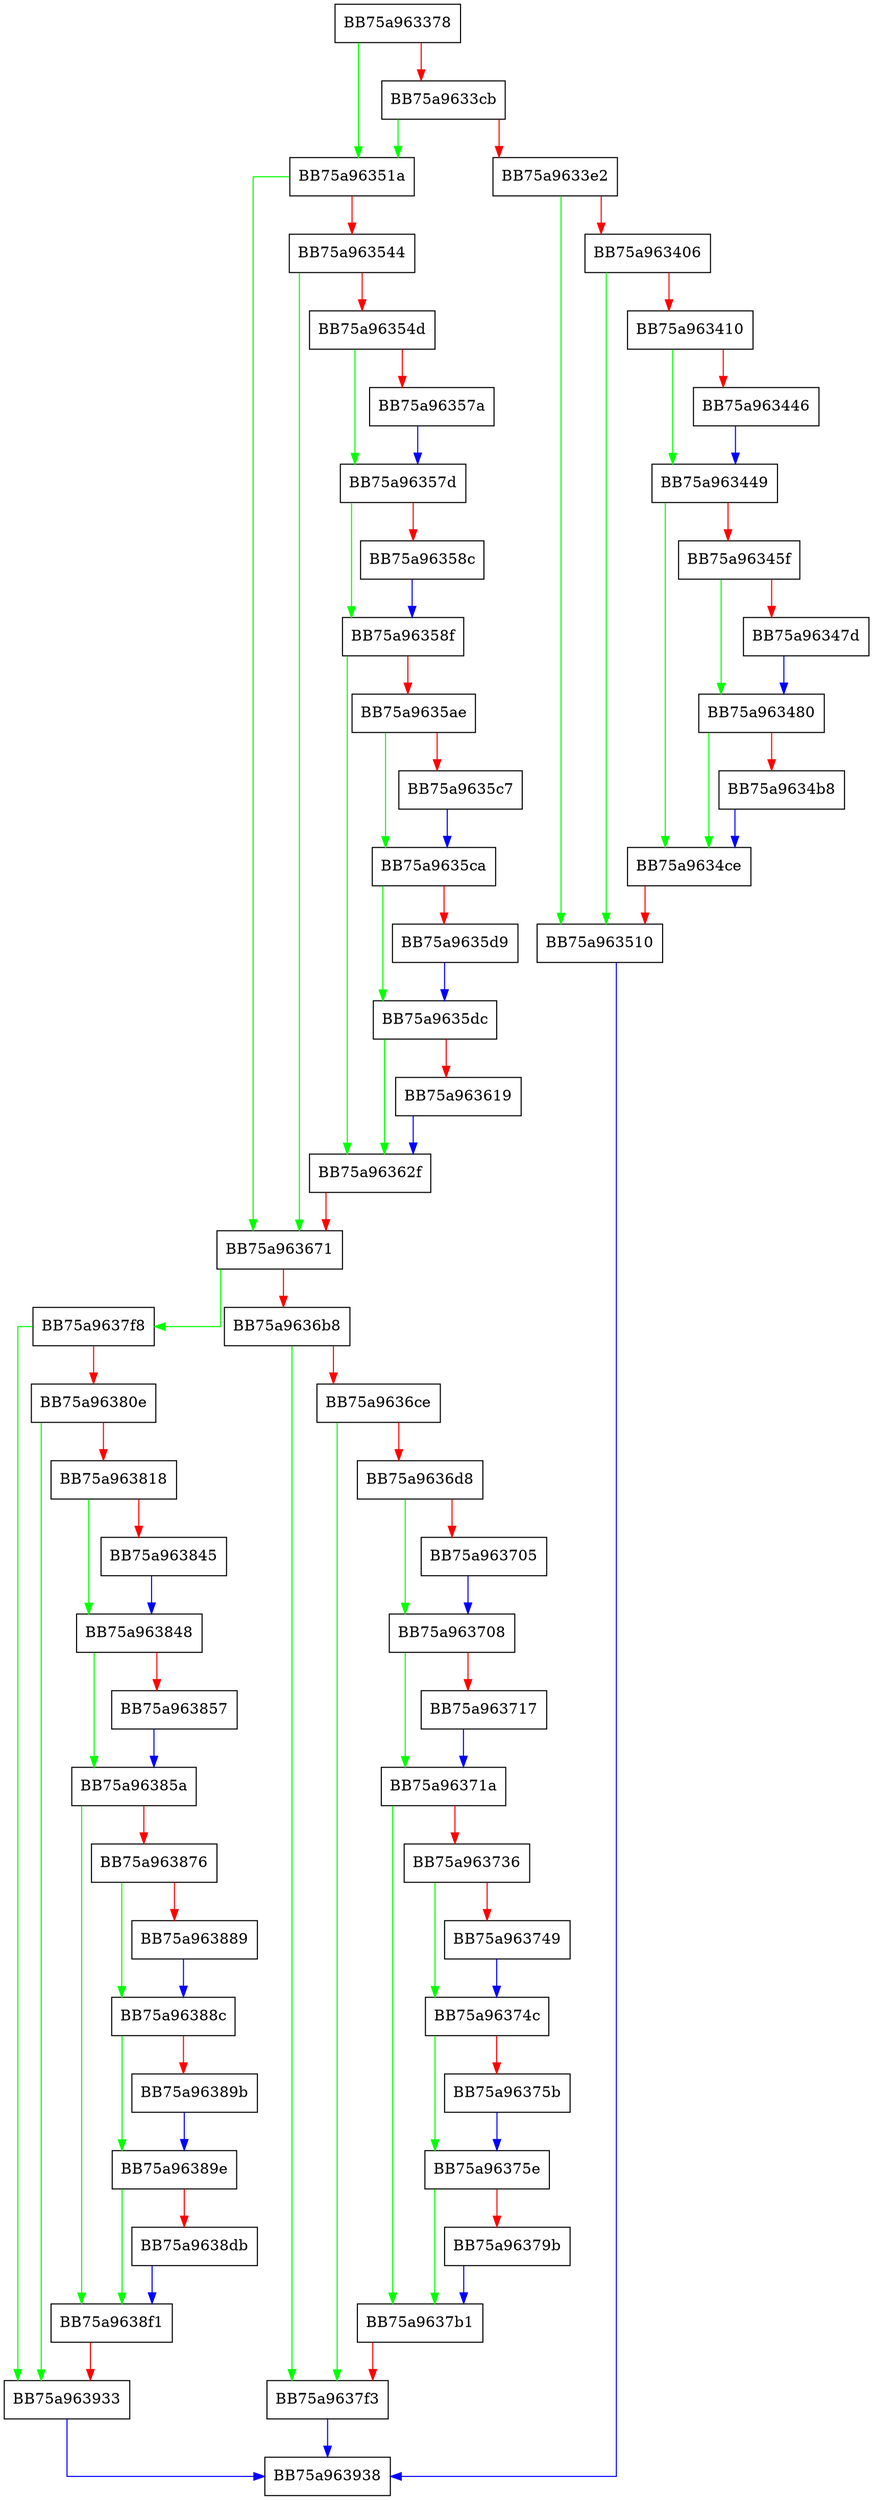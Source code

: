 digraph _read_and_set_model {
  node [shape="box"];
  graph [splines=ortho];
  BB75a963378 -> BB75a96351a [color="green"];
  BB75a963378 -> BB75a9633cb [color="red"];
  BB75a9633cb -> BB75a96351a [color="green"];
  BB75a9633cb -> BB75a9633e2 [color="red"];
  BB75a9633e2 -> BB75a963510 [color="green"];
  BB75a9633e2 -> BB75a963406 [color="red"];
  BB75a963406 -> BB75a963510 [color="green"];
  BB75a963406 -> BB75a963410 [color="red"];
  BB75a963410 -> BB75a963449 [color="green"];
  BB75a963410 -> BB75a963446 [color="red"];
  BB75a963446 -> BB75a963449 [color="blue"];
  BB75a963449 -> BB75a9634ce [color="green"];
  BB75a963449 -> BB75a96345f [color="red"];
  BB75a96345f -> BB75a963480 [color="green"];
  BB75a96345f -> BB75a96347d [color="red"];
  BB75a96347d -> BB75a963480 [color="blue"];
  BB75a963480 -> BB75a9634ce [color="green"];
  BB75a963480 -> BB75a9634b8 [color="red"];
  BB75a9634b8 -> BB75a9634ce [color="blue"];
  BB75a9634ce -> BB75a963510 [color="red"];
  BB75a963510 -> BB75a963938 [color="blue"];
  BB75a96351a -> BB75a963671 [color="green"];
  BB75a96351a -> BB75a963544 [color="red"];
  BB75a963544 -> BB75a963671 [color="green"];
  BB75a963544 -> BB75a96354d [color="red"];
  BB75a96354d -> BB75a96357d [color="green"];
  BB75a96354d -> BB75a96357a [color="red"];
  BB75a96357a -> BB75a96357d [color="blue"];
  BB75a96357d -> BB75a96358f [color="green"];
  BB75a96357d -> BB75a96358c [color="red"];
  BB75a96358c -> BB75a96358f [color="blue"];
  BB75a96358f -> BB75a96362f [color="green"];
  BB75a96358f -> BB75a9635ae [color="red"];
  BB75a9635ae -> BB75a9635ca [color="green"];
  BB75a9635ae -> BB75a9635c7 [color="red"];
  BB75a9635c7 -> BB75a9635ca [color="blue"];
  BB75a9635ca -> BB75a9635dc [color="green"];
  BB75a9635ca -> BB75a9635d9 [color="red"];
  BB75a9635d9 -> BB75a9635dc [color="blue"];
  BB75a9635dc -> BB75a96362f [color="green"];
  BB75a9635dc -> BB75a963619 [color="red"];
  BB75a963619 -> BB75a96362f [color="blue"];
  BB75a96362f -> BB75a963671 [color="red"];
  BB75a963671 -> BB75a9637f8 [color="green"];
  BB75a963671 -> BB75a9636b8 [color="red"];
  BB75a9636b8 -> BB75a9637f3 [color="green"];
  BB75a9636b8 -> BB75a9636ce [color="red"];
  BB75a9636ce -> BB75a9637f3 [color="green"];
  BB75a9636ce -> BB75a9636d8 [color="red"];
  BB75a9636d8 -> BB75a963708 [color="green"];
  BB75a9636d8 -> BB75a963705 [color="red"];
  BB75a963705 -> BB75a963708 [color="blue"];
  BB75a963708 -> BB75a96371a [color="green"];
  BB75a963708 -> BB75a963717 [color="red"];
  BB75a963717 -> BB75a96371a [color="blue"];
  BB75a96371a -> BB75a9637b1 [color="green"];
  BB75a96371a -> BB75a963736 [color="red"];
  BB75a963736 -> BB75a96374c [color="green"];
  BB75a963736 -> BB75a963749 [color="red"];
  BB75a963749 -> BB75a96374c [color="blue"];
  BB75a96374c -> BB75a96375e [color="green"];
  BB75a96374c -> BB75a96375b [color="red"];
  BB75a96375b -> BB75a96375e [color="blue"];
  BB75a96375e -> BB75a9637b1 [color="green"];
  BB75a96375e -> BB75a96379b [color="red"];
  BB75a96379b -> BB75a9637b1 [color="blue"];
  BB75a9637b1 -> BB75a9637f3 [color="red"];
  BB75a9637f3 -> BB75a963938 [color="blue"];
  BB75a9637f8 -> BB75a963933 [color="green"];
  BB75a9637f8 -> BB75a96380e [color="red"];
  BB75a96380e -> BB75a963933 [color="green"];
  BB75a96380e -> BB75a963818 [color="red"];
  BB75a963818 -> BB75a963848 [color="green"];
  BB75a963818 -> BB75a963845 [color="red"];
  BB75a963845 -> BB75a963848 [color="blue"];
  BB75a963848 -> BB75a96385a [color="green"];
  BB75a963848 -> BB75a963857 [color="red"];
  BB75a963857 -> BB75a96385a [color="blue"];
  BB75a96385a -> BB75a9638f1 [color="green"];
  BB75a96385a -> BB75a963876 [color="red"];
  BB75a963876 -> BB75a96388c [color="green"];
  BB75a963876 -> BB75a963889 [color="red"];
  BB75a963889 -> BB75a96388c [color="blue"];
  BB75a96388c -> BB75a96389e [color="green"];
  BB75a96388c -> BB75a96389b [color="red"];
  BB75a96389b -> BB75a96389e [color="blue"];
  BB75a96389e -> BB75a9638f1 [color="green"];
  BB75a96389e -> BB75a9638db [color="red"];
  BB75a9638db -> BB75a9638f1 [color="blue"];
  BB75a9638f1 -> BB75a963933 [color="red"];
  BB75a963933 -> BB75a963938 [color="blue"];
}